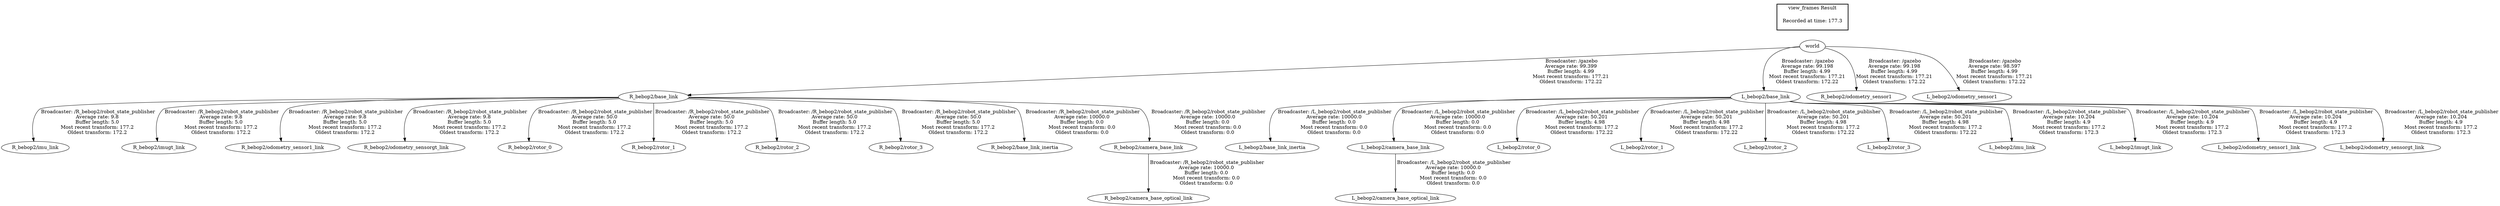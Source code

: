 digraph G {
"R_bebop2/base_link" -> "R_bebop2/imu_link"[label=" Broadcaster: /R_bebop2/robot_state_publisher\nAverage rate: 9.8\nBuffer length: 5.0\nMost recent transform: 177.2\nOldest transform: 172.2\n"];
"world" -> "R_bebop2/base_link"[label=" Broadcaster: /gazebo\nAverage rate: 99.399\nBuffer length: 4.99\nMost recent transform: 177.21\nOldest transform: 172.22\n"];
"R_bebop2/base_link" -> "R_bebop2/imugt_link"[label=" Broadcaster: /R_bebop2/robot_state_publisher\nAverage rate: 9.8\nBuffer length: 5.0\nMost recent transform: 177.2\nOldest transform: 172.2\n"];
"R_bebop2/base_link" -> "R_bebop2/odometry_sensor1_link"[label=" Broadcaster: /R_bebop2/robot_state_publisher\nAverage rate: 9.8\nBuffer length: 5.0\nMost recent transform: 177.2\nOldest transform: 172.2\n"];
"R_bebop2/base_link" -> "R_bebop2/odometry_sensorgt_link"[label=" Broadcaster: /R_bebop2/robot_state_publisher\nAverage rate: 9.8\nBuffer length: 5.0\nMost recent transform: 177.2\nOldest transform: 172.2\n"];
"R_bebop2/base_link" -> "R_bebop2/rotor_0"[label=" Broadcaster: /R_bebop2/robot_state_publisher\nAverage rate: 50.0\nBuffer length: 5.0\nMost recent transform: 177.2\nOldest transform: 172.2\n"];
"R_bebop2/base_link" -> "R_bebop2/rotor_1"[label=" Broadcaster: /R_bebop2/robot_state_publisher\nAverage rate: 50.0\nBuffer length: 5.0\nMost recent transform: 177.2\nOldest transform: 172.2\n"];
"R_bebop2/base_link" -> "R_bebop2/rotor_2"[label=" Broadcaster: /R_bebop2/robot_state_publisher\nAverage rate: 50.0\nBuffer length: 5.0\nMost recent transform: 177.2\nOldest transform: 172.2\n"];
"R_bebop2/base_link" -> "R_bebop2/rotor_3"[label=" Broadcaster: /R_bebop2/robot_state_publisher\nAverage rate: 50.0\nBuffer length: 5.0\nMost recent transform: 177.2\nOldest transform: 172.2\n"];
"R_bebop2/base_link" -> "R_bebop2/base_link_inertia"[label=" Broadcaster: /R_bebop2/robot_state_publisher\nAverage rate: 10000.0\nBuffer length: 0.0\nMost recent transform: 0.0\nOldest transform: 0.0\n"];
"R_bebop2/base_link" -> "R_bebop2/camera_base_link"[label=" Broadcaster: /R_bebop2/robot_state_publisher\nAverage rate: 10000.0\nBuffer length: 0.0\nMost recent transform: 0.0\nOldest transform: 0.0\n"];
"R_bebop2/camera_base_link" -> "R_bebop2/camera_base_optical_link"[label=" Broadcaster: /R_bebop2/robot_state_publisher\nAverage rate: 10000.0\nBuffer length: 0.0\nMost recent transform: 0.0\nOldest transform: 0.0\n"];
"world" -> "L_bebop2/base_link"[label=" Broadcaster: /gazebo\nAverage rate: 99.198\nBuffer length: 4.99\nMost recent transform: 177.21\nOldest transform: 172.22\n"];
"world" -> "R_bebop2/odometry_sensor1"[label=" Broadcaster: /gazebo\nAverage rate: 99.198\nBuffer length: 4.99\nMost recent transform: 177.21\nOldest transform: 172.22\n"];
"world" -> "L_bebop2/odometry_sensor1"[label=" Broadcaster: /gazebo\nAverage rate: 98.597\nBuffer length: 4.99\nMost recent transform: 177.21\nOldest transform: 172.22\n"];
"L_bebop2/base_link" -> "L_bebop2/base_link_inertia"[label=" Broadcaster: /L_bebop2/robot_state_publisher\nAverage rate: 10000.0\nBuffer length: 0.0\nMost recent transform: 0.0\nOldest transform: 0.0\n"];
"L_bebop2/base_link" -> "L_bebop2/camera_base_link"[label=" Broadcaster: /L_bebop2/robot_state_publisher\nAverage rate: 10000.0\nBuffer length: 0.0\nMost recent transform: 0.0\nOldest transform: 0.0\n"];
"L_bebop2/camera_base_link" -> "L_bebop2/camera_base_optical_link"[label=" Broadcaster: /L_bebop2/robot_state_publisher\nAverage rate: 10000.0\nBuffer length: 0.0\nMost recent transform: 0.0\nOldest transform: 0.0\n"];
"L_bebop2/base_link" -> "L_bebop2/rotor_0"[label=" Broadcaster: /L_bebop2/robot_state_publisher\nAverage rate: 50.201\nBuffer length: 4.98\nMost recent transform: 177.2\nOldest transform: 172.22\n"];
"L_bebop2/base_link" -> "L_bebop2/rotor_1"[label=" Broadcaster: /L_bebop2/robot_state_publisher\nAverage rate: 50.201\nBuffer length: 4.98\nMost recent transform: 177.2\nOldest transform: 172.22\n"];
"L_bebop2/base_link" -> "L_bebop2/rotor_2"[label=" Broadcaster: /L_bebop2/robot_state_publisher\nAverage rate: 50.201\nBuffer length: 4.98\nMost recent transform: 177.2\nOldest transform: 172.22\n"];
"L_bebop2/base_link" -> "L_bebop2/rotor_3"[label=" Broadcaster: /L_bebop2/robot_state_publisher\nAverage rate: 50.201\nBuffer length: 4.98\nMost recent transform: 177.2\nOldest transform: 172.22\n"];
"L_bebop2/base_link" -> "L_bebop2/imu_link"[label=" Broadcaster: /L_bebop2/robot_state_publisher\nAverage rate: 10.204\nBuffer length: 4.9\nMost recent transform: 177.2\nOldest transform: 172.3\n"];
"L_bebop2/base_link" -> "L_bebop2/imugt_link"[label=" Broadcaster: /L_bebop2/robot_state_publisher\nAverage rate: 10.204\nBuffer length: 4.9\nMost recent transform: 177.2\nOldest transform: 172.3\n"];
"L_bebop2/base_link" -> "L_bebop2/odometry_sensor1_link"[label=" Broadcaster: /L_bebop2/robot_state_publisher\nAverage rate: 10.204\nBuffer length: 4.9\nMost recent transform: 177.2\nOldest transform: 172.3\n"];
"L_bebop2/base_link" -> "L_bebop2/odometry_sensorgt_link"[label=" Broadcaster: /L_bebop2/robot_state_publisher\nAverage rate: 10.204\nBuffer length: 4.9\nMost recent transform: 177.2\nOldest transform: 172.3\n"];
edge [style=invis];
 subgraph cluster_legend { style=bold; color=black; label ="view_frames Result";
"Recorded at time: 177.3"[ shape=plaintext ] ;
}->"world";
}